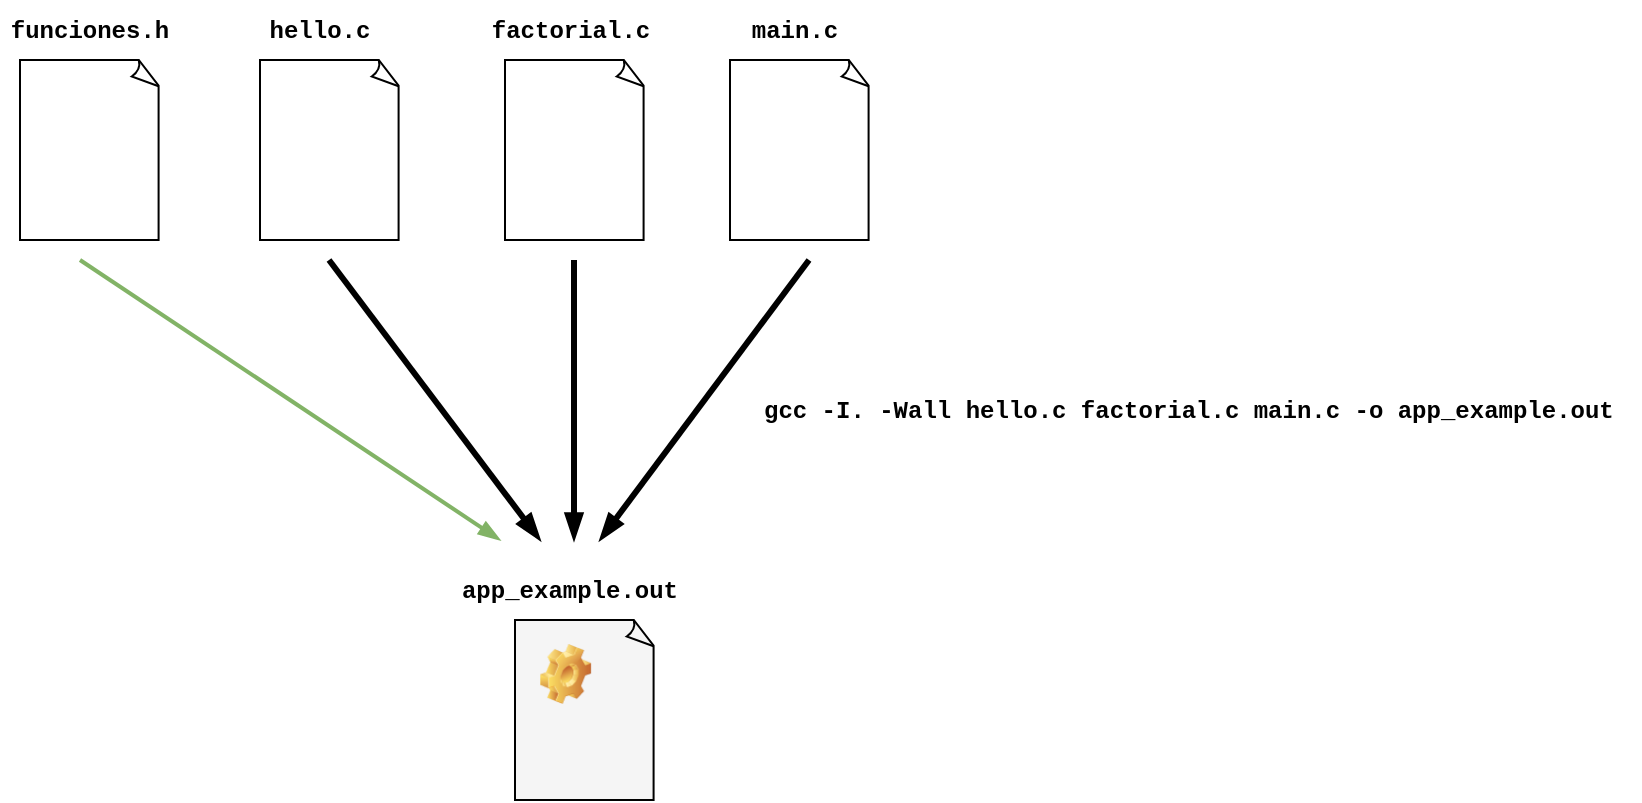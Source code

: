<mxfile version="24.6.4" type="device">
  <diagram name="Página-1" id="LsDu3u4bDJq17SXWeaOr">
    <mxGraphModel dx="880" dy="532" grid="1" gridSize="10" guides="1" tooltips="1" connect="1" arrows="1" fold="1" page="1" pageScale="1" pageWidth="827" pageHeight="1169" math="0" shadow="0">
      <root>
        <mxCell id="0" />
        <mxCell id="1" parent="0" />
        <mxCell id="Lz73GD6M7uqh9QbwLpAi-1" value="" style="whiteSpace=wrap;html=1;shape=mxgraph.basic.document" parent="1" vertex="1">
          <mxGeometry x="110" y="130" width="70" height="90" as="geometry" />
        </mxCell>
        <mxCell id="Lz73GD6M7uqh9QbwLpAi-4" value="&lt;font face=&quot;Courier New&quot;&gt;&lt;b&gt;funciones.h&lt;/b&gt;&lt;/font&gt;" style="text;html=1;align=center;verticalAlign=middle;whiteSpace=wrap;rounded=0;" parent="1" vertex="1">
          <mxGeometry x="100" y="100" width="90" height="30" as="geometry" />
        </mxCell>
        <mxCell id="Lz73GD6M7uqh9QbwLpAi-5" value="&lt;font face=&quot;Courier New&quot;&gt;&lt;b&gt;hello.c&lt;/b&gt;&lt;/font&gt;" style="text;html=1;align=center;verticalAlign=middle;whiteSpace=wrap;rounded=0;" parent="1" vertex="1">
          <mxGeometry x="230" y="100" width="60" height="30" as="geometry" />
        </mxCell>
        <mxCell id="Lz73GD6M7uqh9QbwLpAi-6" value="" style="whiteSpace=wrap;html=1;shape=mxgraph.basic.document" parent="1" vertex="1">
          <mxGeometry x="230" y="130" width="70" height="90" as="geometry" />
        </mxCell>
        <mxCell id="Lz73GD6M7uqh9QbwLpAi-7" value="" style="whiteSpace=wrap;html=1;shape=mxgraph.basic.document" parent="1" vertex="1">
          <mxGeometry x="352.5" y="130" width="70" height="90" as="geometry" />
        </mxCell>
        <mxCell id="Lz73GD6M7uqh9QbwLpAi-8" value="&lt;font face=&quot;Courier New&quot;&gt;&lt;b&gt;factorial.c&lt;/b&gt;&lt;/font&gt;" style="text;html=1;align=center;verticalAlign=middle;whiteSpace=wrap;rounded=0;" parent="1" vertex="1">
          <mxGeometry x="347.5" y="100" width="75" height="30" as="geometry" />
        </mxCell>
        <mxCell id="cKqFeQ3nBFacUrV40V39-1" value="" style="whiteSpace=wrap;html=1;shape=mxgraph.basic.document" vertex="1" parent="1">
          <mxGeometry x="465" y="130" width="70" height="90" as="geometry" />
        </mxCell>
        <mxCell id="cKqFeQ3nBFacUrV40V39-2" value="&lt;font face=&quot;Courier New&quot;&gt;&lt;b&gt;main.c&lt;/b&gt;&lt;/font&gt;" style="text;html=1;align=center;verticalAlign=middle;whiteSpace=wrap;rounded=0;" vertex="1" parent="1">
          <mxGeometry x="460" y="100" width="75" height="30" as="geometry" />
        </mxCell>
        <mxCell id="cKqFeQ3nBFacUrV40V39-7" value="" style="endArrow=blockThin;html=1;rounded=0;strokeWidth=3;endFill=1;" edge="1" parent="1">
          <mxGeometry width="50" height="50" relative="1" as="geometry">
            <mxPoint x="264.5" y="230" as="sourcePoint" />
            <mxPoint x="370" y="370" as="targetPoint" />
          </mxGeometry>
        </mxCell>
        <mxCell id="cKqFeQ3nBFacUrV40V39-8" value="" style="endArrow=blockThin;html=1;rounded=0;strokeWidth=3;endFill=1;" edge="1" parent="1">
          <mxGeometry width="50" height="50" relative="1" as="geometry">
            <mxPoint x="387" y="230" as="sourcePoint" />
            <mxPoint x="387" y="370" as="targetPoint" />
          </mxGeometry>
        </mxCell>
        <mxCell id="cKqFeQ3nBFacUrV40V39-9" value="" style="endArrow=blockThin;html=1;rounded=0;strokeWidth=3;endFill=1;" edge="1" parent="1">
          <mxGeometry width="50" height="50" relative="1" as="geometry">
            <mxPoint x="504.5" y="230" as="sourcePoint" />
            <mxPoint x="400" y="370" as="targetPoint" />
          </mxGeometry>
        </mxCell>
        <mxCell id="cKqFeQ3nBFacUrV40V39-12" value="" style="endArrow=blockThin;html=1;rounded=0;strokeWidth=2;endFill=1;fillColor=#d5e8d4;strokeColor=#82b366;" edge="1" parent="1">
          <mxGeometry width="50" height="50" relative="1" as="geometry">
            <mxPoint x="140" y="230" as="sourcePoint" />
            <mxPoint x="350" y="370" as="targetPoint" />
          </mxGeometry>
        </mxCell>
        <mxCell id="cKqFeQ3nBFacUrV40V39-30" value="&lt;font face=&quot;Courier New&quot;&gt;&lt;b&gt;app_example.out&lt;/b&gt;&lt;/font&gt;" style="text;html=1;align=center;verticalAlign=middle;whiteSpace=wrap;rounded=0;" vertex="1" parent="1">
          <mxGeometry x="325" y="380" width="120" height="30" as="geometry" />
        </mxCell>
        <mxCell id="cKqFeQ3nBFacUrV40V39-36" value="&lt;div&gt;&lt;font face=&quot;Courier New&quot;&gt;&lt;b&gt;gcc -I. -Wall hello&lt;/b&gt;&lt;/font&gt;&lt;span style=&quot;background-color: initial;&quot;&gt;&lt;font face=&quot;Courier New&quot;&gt;&lt;b&gt;.c factorial.c main.c -o app_example.out&lt;/b&gt;&lt;/font&gt;&lt;/span&gt;&lt;/div&gt;" style="text;html=1;align=left;verticalAlign=middle;whiteSpace=wrap;rounded=0;" vertex="1" parent="1">
          <mxGeometry x="480" y="290" width="440" height="30" as="geometry" />
        </mxCell>
        <mxCell id="cKqFeQ3nBFacUrV40V39-39" value="" style="group" vertex="1" connectable="0" parent="1">
          <mxGeometry x="357.5" y="410" width="70" height="90" as="geometry" />
        </mxCell>
        <mxCell id="cKqFeQ3nBFacUrV40V39-29" value="" style="whiteSpace=wrap;html=1;shape=mxgraph.basic.document;fillColor=#f5f5f5;strokeColor=#000000;fontColor=#333333;" vertex="1" parent="cKqFeQ3nBFacUrV40V39-39">
          <mxGeometry width="70" height="90" as="geometry" />
        </mxCell>
        <mxCell id="cKqFeQ3nBFacUrV40V39-37" value="" style="shape=image;html=1;verticalLabelPosition=bottom;verticalAlign=top;imageAspect=1;aspect=fixed;image=img/clipart/Gear_128x128.png" vertex="1" parent="cKqFeQ3nBFacUrV40V39-39">
          <mxGeometry x="12.5" y="12" width="25.57" height="30" as="geometry" />
        </mxCell>
      </root>
    </mxGraphModel>
  </diagram>
</mxfile>
